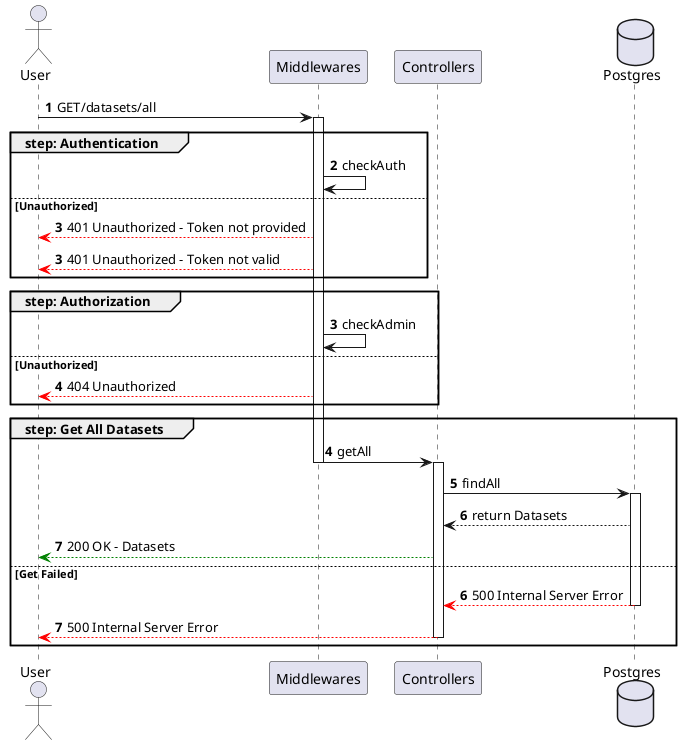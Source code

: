 @startuml GetAllDatasets

actor User
participant Middlewares
participant Controllers
database Postgres

autonumber
User -> Middlewares ++: GET/datasets/all
group step: Authentication
    Middlewares -> Middlewares : checkAuth
else Unauthorized
    autonumber 3
    Middlewares --[#red]> User : 401 Unauthorized - Token not provided
    autonumber 3
    Middlewares --[#red]> User : 401 Unauthorized - Token not valid
end
autonumber 3 
group step: Authorization
    Middlewares -> Middlewares : checkAdmin 
else Unauthorized
autonumber 4
    Middlewares --[#red]> User : 404 Unauthorized
end
autonumber 4
group step: Get All Datasets
    Middlewares -> Controllers --++: getAll
    Controllers -> Postgres ++: findAll
    Postgres --> Controllers: return Datasets
    Controllers --[#green]> User : 200 OK - Datasets
else Get Failed
    autonumber 6
    Postgres --[#red]> Controllers --: 500 Internal Server Error
    Controllers --[#red]> User --: 500 Internal Server Error

end


@enduml